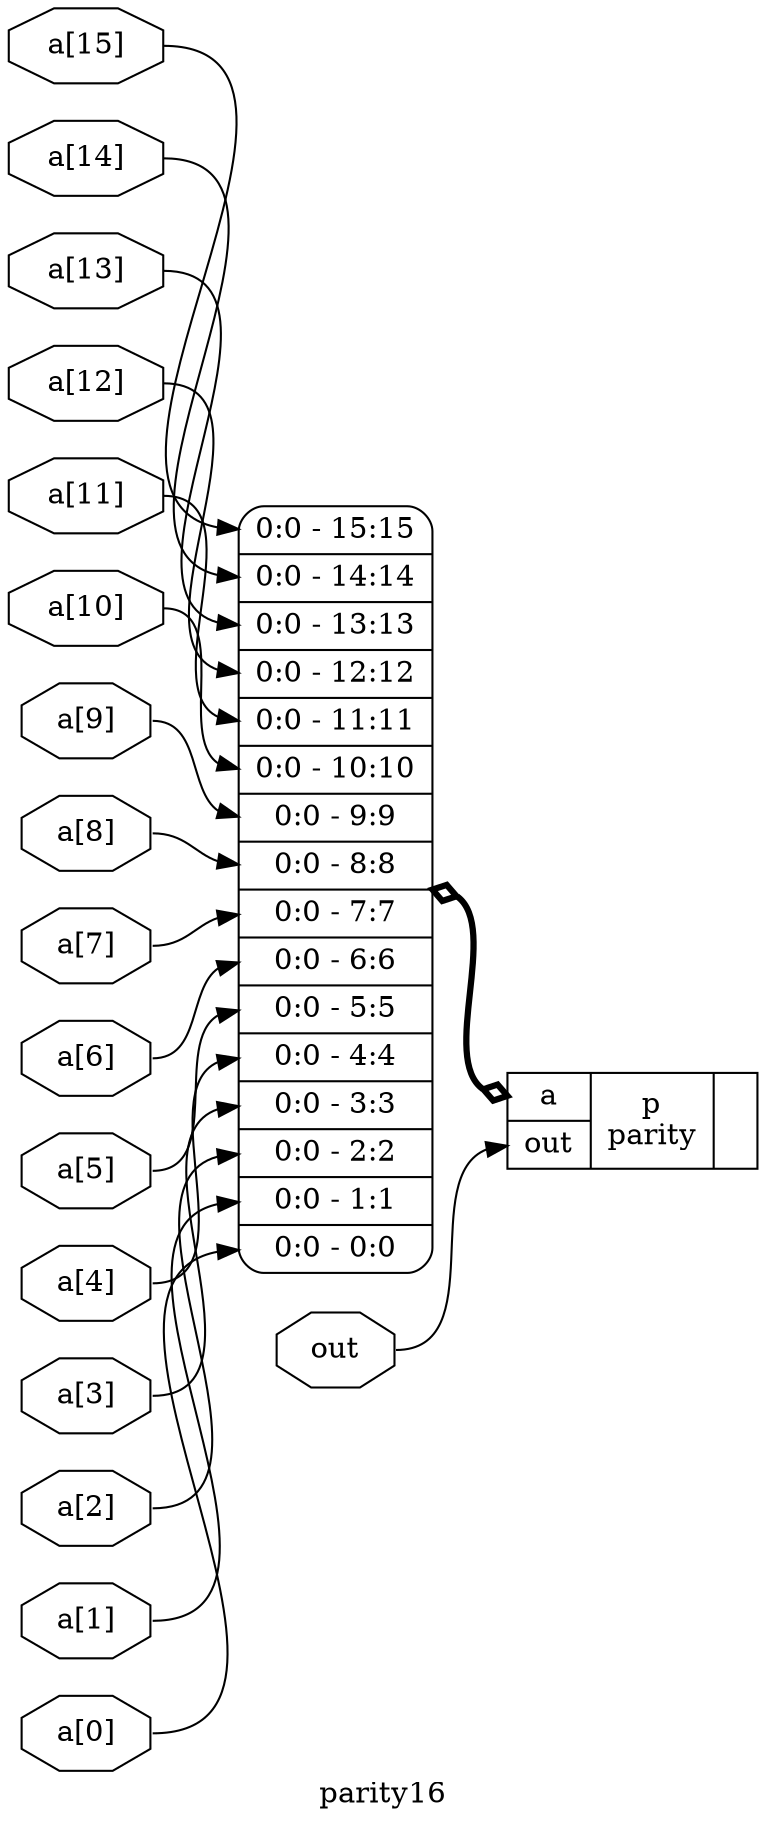 digraph "parity16" {
label="parity16";
rankdir="LR";
remincross=true;
n1 [ shape=octagon, label="a[0]", color="black", fontcolor="black" ];
n2 [ shape=octagon, label="a[10]", color="black", fontcolor="black" ];
n3 [ shape=octagon, label="a[11]", color="black", fontcolor="black" ];
n4 [ shape=octagon, label="a[12]", color="black", fontcolor="black" ];
n5 [ shape=octagon, label="a[13]", color="black", fontcolor="black" ];
n6 [ shape=octagon, label="a[14]", color="black", fontcolor="black" ];
n7 [ shape=octagon, label="a[15]", color="black", fontcolor="black" ];
n8 [ shape=octagon, label="a[1]", color="black", fontcolor="black" ];
n9 [ shape=octagon, label="a[2]", color="black", fontcolor="black" ];
n10 [ shape=octagon, label="a[3]", color="black", fontcolor="black" ];
n11 [ shape=octagon, label="a[4]", color="black", fontcolor="black" ];
n12 [ shape=octagon, label="a[5]", color="black", fontcolor="black" ];
n13 [ shape=octagon, label="a[6]", color="black", fontcolor="black" ];
n14 [ shape=octagon, label="a[7]", color="black", fontcolor="black" ];
n15 [ shape=octagon, label="a[8]", color="black", fontcolor="black" ];
n16 [ shape=octagon, label="a[9]", color="black", fontcolor="black" ];
n17 [ shape=octagon, label="out", color="black", fontcolor="black" ];
c19 [ shape=record, label="{{<p18> a|<p17> out}|p\nparity|{}}" ];
x0 [ shape=record, style=rounded, label="<s15> 0:0 - 15:15 |<s14> 0:0 - 14:14 |<s13> 0:0 - 13:13 |<s12> 0:0 - 12:12 |<s11> 0:0 - 11:11 |<s10> 0:0 - 10:10 |<s9> 0:0 - 9:9 |<s8> 0:0 - 8:8 |<s7> 0:0 - 7:7 |<s6> 0:0 - 6:6 |<s5> 0:0 - 5:5 |<s4> 0:0 - 4:4 |<s3> 0:0 - 3:3 |<s2> 0:0 - 2:2 |<s1> 0:0 - 1:1 |<s0> 0:0 - 0:0 " ];
x0:e -> c19:p18:w [arrowhead=odiamond, arrowtail=odiamond, dir=both, color="black", style="setlinewidth(3)", label=""];
n1:e -> x0:s0:w [color="black", label=""];
n10:e -> x0:s3:w [color="black", label=""];
n11:e -> x0:s4:w [color="black", label=""];
n12:e -> x0:s5:w [color="black", label=""];
n13:e -> x0:s6:w [color="black", label=""];
n14:e -> x0:s7:w [color="black", label=""];
n15:e -> x0:s8:w [color="black", label=""];
n16:e -> x0:s9:w [color="black", label=""];
n17:e -> c19:p17:w [color="black", label=""];
n2:e -> x0:s10:w [color="black", label=""];
n3:e -> x0:s11:w [color="black", label=""];
n4:e -> x0:s12:w [color="black", label=""];
n5:e -> x0:s13:w [color="black", label=""];
n6:e -> x0:s14:w [color="black", label=""];
n7:e -> x0:s15:w [color="black", label=""];
n8:e -> x0:s1:w [color="black", label=""];
n9:e -> x0:s2:w [color="black", label=""];
}
